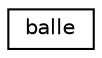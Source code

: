 digraph "Graphe hiérarchique des classes"
{
  edge [fontname="Helvetica",fontsize="10",labelfontname="Helvetica",labelfontsize="10"];
  node [fontname="Helvetica",fontsize="10",shape=record];
  rankdir="LR";
  Node0 [label="balle",height=0.2,width=0.4,color="black", fillcolor="white", style="filled",URL="$classballe.html"];
}
